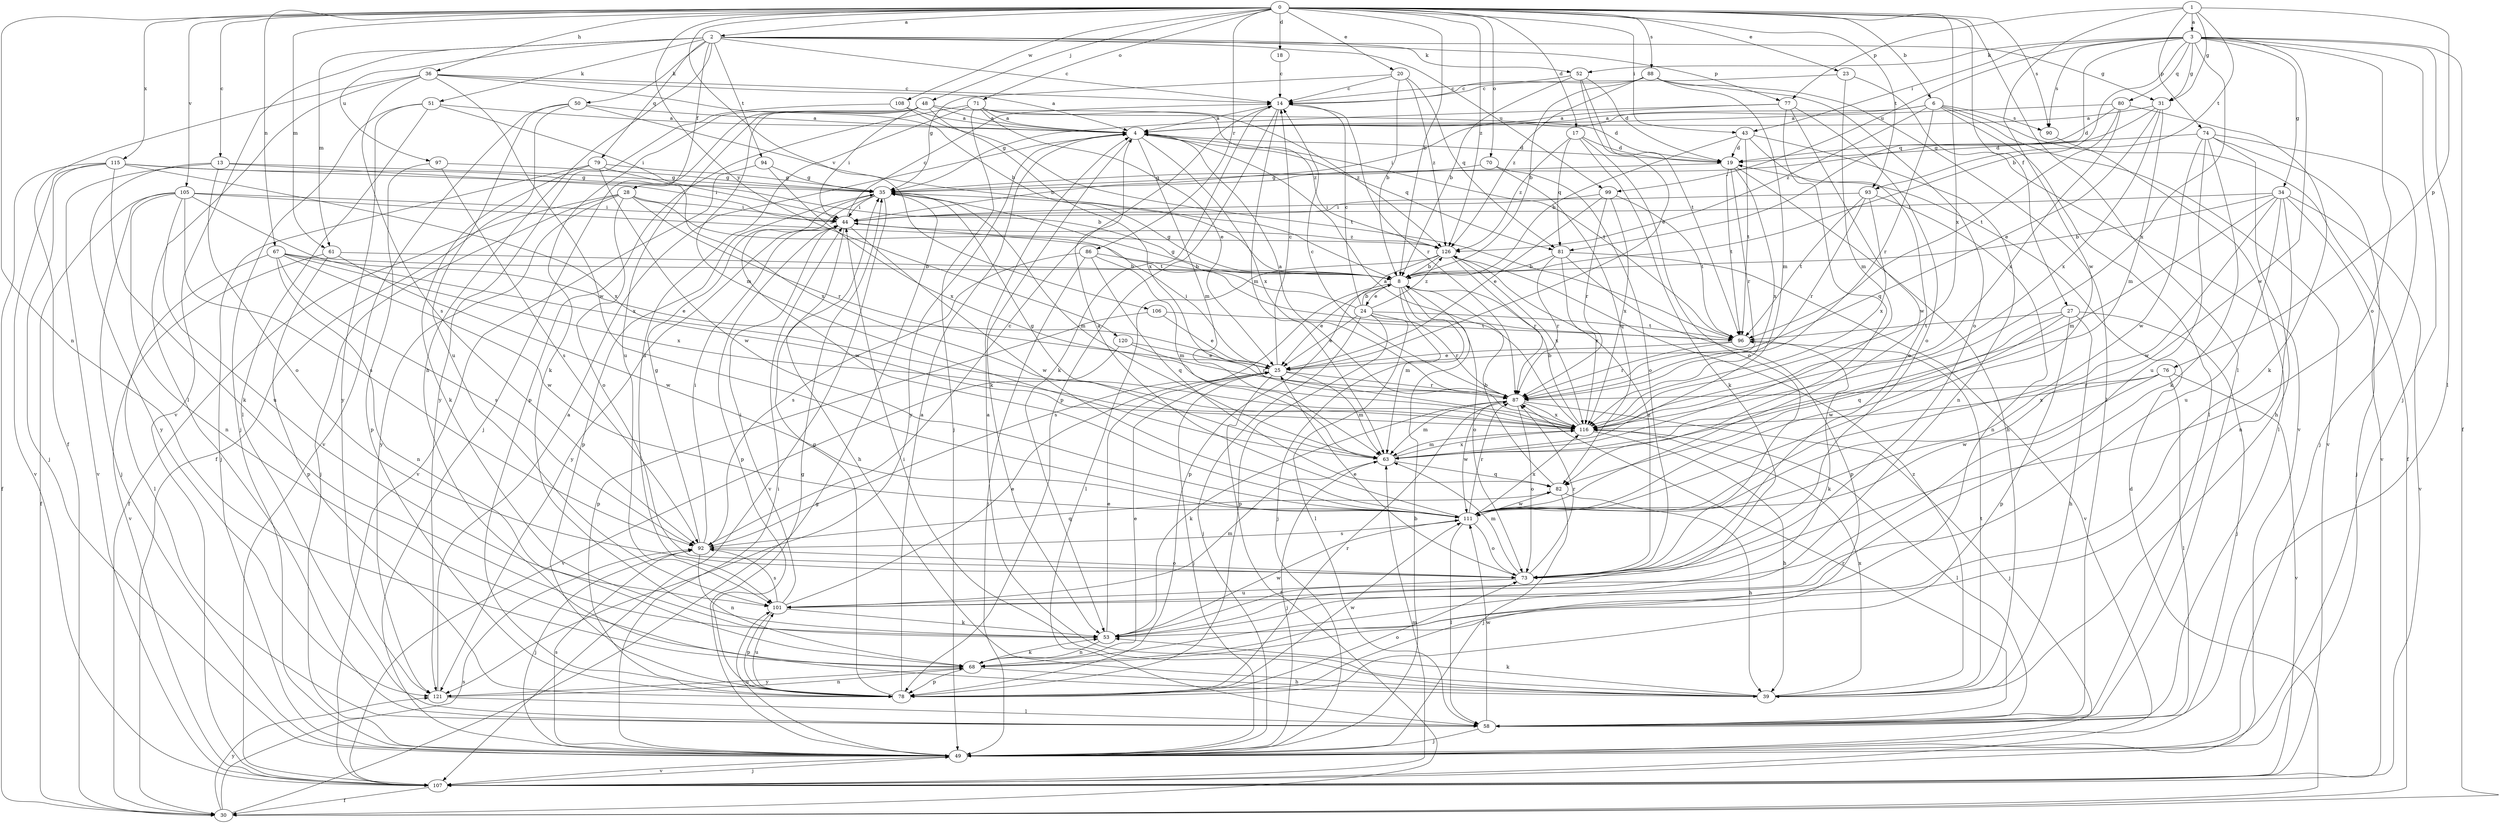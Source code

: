 strict digraph  {
0;
1;
2;
3;
4;
6;
8;
13;
14;
17;
18;
19;
20;
23;
24;
25;
27;
28;
30;
31;
34;
35;
36;
39;
43;
44;
48;
49;
50;
51;
52;
53;
58;
61;
63;
67;
68;
70;
71;
73;
74;
76;
77;
78;
79;
80;
81;
82;
86;
87;
88;
90;
92;
93;
94;
96;
97;
99;
101;
105;
106;
107;
108;
111;
115;
116;
120;
121;
126;
0 -> 2  [label=a];
0 -> 6  [label=b];
0 -> 8  [label=b];
0 -> 13  [label=c];
0 -> 17  [label=d];
0 -> 18  [label=d];
0 -> 20  [label=e];
0 -> 23  [label=e];
0 -> 27  [label=f];
0 -> 36  [label=h];
0 -> 43  [label=i];
0 -> 48  [label=j];
0 -> 58  [label=l];
0 -> 61  [label=m];
0 -> 67  [label=n];
0 -> 68  [label=n];
0 -> 70  [label=o];
0 -> 71  [label=o];
0 -> 86  [label=r];
0 -> 88  [label=s];
0 -> 90  [label=s];
0 -> 93  [label=t];
0 -> 105  [label=v];
0 -> 106  [label=v];
0 -> 108  [label=w];
0 -> 115  [label=x];
0 -> 116  [label=x];
0 -> 120  [label=y];
0 -> 126  [label=z];
1 -> 3  [label=a];
1 -> 31  [label=g];
1 -> 74  [label=p];
1 -> 76  [label=p];
1 -> 77  [label=p];
1 -> 93  [label=t];
1 -> 111  [label=w];
2 -> 14  [label=c];
2 -> 28  [label=f];
2 -> 31  [label=g];
2 -> 39  [label=h];
2 -> 50  [label=k];
2 -> 51  [label=k];
2 -> 52  [label=k];
2 -> 61  [label=m];
2 -> 77  [label=p];
2 -> 79  [label=q];
2 -> 94  [label=t];
2 -> 97  [label=u];
2 -> 99  [label=u];
2 -> 107  [label=v];
3 -> 8  [label=b];
3 -> 30  [label=f];
3 -> 31  [label=g];
3 -> 34  [label=g];
3 -> 43  [label=i];
3 -> 49  [label=j];
3 -> 52  [label=k];
3 -> 58  [label=l];
3 -> 73  [label=o];
3 -> 80  [label=q];
3 -> 81  [label=q];
3 -> 90  [label=s];
3 -> 99  [label=u];
3 -> 111  [label=w];
3 -> 116  [label=x];
4 -> 19  [label=d];
4 -> 53  [label=k];
4 -> 63  [label=m];
4 -> 81  [label=q];
4 -> 96  [label=t];
4 -> 116  [label=x];
4 -> 121  [label=y];
6 -> 4  [label=a];
6 -> 30  [label=f];
6 -> 44  [label=i];
6 -> 58  [label=l];
6 -> 87  [label=r];
6 -> 90  [label=s];
6 -> 107  [label=v];
6 -> 126  [label=z];
8 -> 24  [label=e];
8 -> 25  [label=e];
8 -> 35  [label=g];
8 -> 49  [label=j];
8 -> 63  [label=m];
8 -> 73  [label=o];
8 -> 92  [label=s];
13 -> 35  [label=g];
13 -> 44  [label=i];
13 -> 73  [label=o];
13 -> 107  [label=v];
13 -> 121  [label=y];
14 -> 4  [label=a];
14 -> 53  [label=k];
14 -> 63  [label=m];
14 -> 78  [label=p];
14 -> 87  [label=r];
17 -> 19  [label=d];
17 -> 53  [label=k];
17 -> 73  [label=o];
17 -> 81  [label=q];
17 -> 126  [label=z];
18 -> 14  [label=c];
19 -> 35  [label=g];
19 -> 39  [label=h];
19 -> 87  [label=r];
19 -> 96  [label=t];
19 -> 116  [label=x];
20 -> 8  [label=b];
20 -> 14  [label=c];
20 -> 35  [label=g];
20 -> 81  [label=q];
20 -> 126  [label=z];
23 -> 14  [label=c];
23 -> 63  [label=m];
23 -> 107  [label=v];
24 -> 8  [label=b];
24 -> 14  [label=c];
24 -> 25  [label=e];
24 -> 35  [label=g];
24 -> 49  [label=j];
24 -> 58  [label=l];
24 -> 78  [label=p];
24 -> 87  [label=r];
24 -> 96  [label=t];
24 -> 126  [label=z];
25 -> 14  [label=c];
25 -> 30  [label=f];
25 -> 44  [label=i];
25 -> 49  [label=j];
25 -> 63  [label=m];
25 -> 87  [label=r];
27 -> 39  [label=h];
27 -> 49  [label=j];
27 -> 78  [label=p];
27 -> 82  [label=q];
27 -> 96  [label=t];
27 -> 111  [label=w];
28 -> 30  [label=f];
28 -> 44  [label=i];
28 -> 49  [label=j];
28 -> 73  [label=o];
28 -> 87  [label=r];
28 -> 96  [label=t];
28 -> 121  [label=y];
30 -> 19  [label=d];
30 -> 35  [label=g];
30 -> 92  [label=s];
30 -> 121  [label=y];
31 -> 4  [label=a];
31 -> 25  [label=e];
31 -> 35  [label=g];
31 -> 63  [label=m];
31 -> 116  [label=x];
34 -> 8  [label=b];
34 -> 44  [label=i];
34 -> 49  [label=j];
34 -> 63  [label=m];
34 -> 68  [label=n];
34 -> 101  [label=u];
34 -> 107  [label=v];
34 -> 111  [label=w];
35 -> 44  [label=i];
35 -> 63  [label=m];
35 -> 78  [label=p];
35 -> 107  [label=v];
35 -> 111  [label=w];
36 -> 4  [label=a];
36 -> 8  [label=b];
36 -> 14  [label=c];
36 -> 30  [label=f];
36 -> 58  [label=l];
36 -> 92  [label=s];
36 -> 111  [label=w];
39 -> 4  [label=a];
39 -> 44  [label=i];
39 -> 53  [label=k];
39 -> 96  [label=t];
39 -> 116  [label=x];
39 -> 126  [label=z];
43 -> 8  [label=b];
43 -> 19  [label=d];
43 -> 68  [label=n];
43 -> 73  [label=o];
43 -> 96  [label=t];
44 -> 14  [label=c];
44 -> 39  [label=h];
44 -> 78  [label=p];
44 -> 111  [label=w];
44 -> 121  [label=y];
44 -> 126  [label=z];
48 -> 4  [label=a];
48 -> 44  [label=i];
48 -> 49  [label=j];
48 -> 53  [label=k];
48 -> 63  [label=m];
48 -> 101  [label=u];
48 -> 116  [label=x];
48 -> 126  [label=z];
49 -> 8  [label=b];
49 -> 35  [label=g];
49 -> 44  [label=i];
49 -> 92  [label=s];
49 -> 101  [label=u];
49 -> 107  [label=v];
50 -> 4  [label=a];
50 -> 8  [label=b];
50 -> 30  [label=f];
50 -> 101  [label=u];
50 -> 107  [label=v];
51 -> 4  [label=a];
51 -> 44  [label=i];
51 -> 49  [label=j];
51 -> 58  [label=l];
51 -> 121  [label=y];
52 -> 8  [label=b];
52 -> 14  [label=c];
52 -> 19  [label=d];
52 -> 25  [label=e];
52 -> 96  [label=t];
53 -> 25  [label=e];
53 -> 68  [label=n];
53 -> 111  [label=w];
58 -> 49  [label=j];
58 -> 87  [label=r];
58 -> 111  [label=w];
61 -> 8  [label=b];
61 -> 78  [label=p];
61 -> 107  [label=v];
61 -> 111  [label=w];
63 -> 35  [label=g];
63 -> 49  [label=j];
63 -> 82  [label=q];
63 -> 116  [label=x];
67 -> 8  [label=b];
67 -> 25  [label=e];
67 -> 58  [label=l];
67 -> 68  [label=n];
67 -> 92  [label=s];
67 -> 111  [label=w];
67 -> 116  [label=x];
68 -> 25  [label=e];
68 -> 39  [label=h];
68 -> 53  [label=k];
68 -> 78  [label=p];
68 -> 121  [label=y];
70 -> 35  [label=g];
70 -> 73  [label=o];
70 -> 82  [label=q];
71 -> 4  [label=a];
71 -> 19  [label=d];
71 -> 25  [label=e];
71 -> 49  [label=j];
71 -> 78  [label=p];
71 -> 101  [label=u];
71 -> 126  [label=z];
73 -> 25  [label=e];
73 -> 63  [label=m];
73 -> 87  [label=r];
73 -> 101  [label=u];
73 -> 126  [label=z];
74 -> 19  [label=d];
74 -> 39  [label=h];
74 -> 49  [label=j];
74 -> 53  [label=k];
74 -> 101  [label=u];
74 -> 107  [label=v];
74 -> 111  [label=w];
76 -> 58  [label=l];
76 -> 87  [label=r];
76 -> 107  [label=v];
76 -> 111  [label=w];
76 -> 116  [label=x];
77 -> 4  [label=a];
77 -> 35  [label=g];
77 -> 73  [label=o];
77 -> 82  [label=q];
77 -> 111  [label=w];
78 -> 4  [label=a];
78 -> 35  [label=g];
78 -> 73  [label=o];
78 -> 87  [label=r];
78 -> 101  [label=u];
78 -> 111  [label=w];
79 -> 35  [label=g];
79 -> 49  [label=j];
79 -> 53  [label=k];
79 -> 111  [label=w];
79 -> 116  [label=x];
80 -> 4  [label=a];
80 -> 19  [label=d];
80 -> 53  [label=k];
80 -> 96  [label=t];
80 -> 116  [label=x];
81 -> 8  [label=b];
81 -> 78  [label=p];
81 -> 87  [label=r];
81 -> 107  [label=v];
81 -> 116  [label=x];
82 -> 8  [label=b];
82 -> 39  [label=h];
82 -> 49  [label=j];
82 -> 111  [label=w];
86 -> 8  [label=b];
86 -> 49  [label=j];
86 -> 63  [label=m];
86 -> 82  [label=q];
86 -> 92  [label=s];
87 -> 4  [label=a];
87 -> 14  [label=c];
87 -> 49  [label=j];
87 -> 53  [label=k];
87 -> 63  [label=m];
87 -> 73  [label=o];
87 -> 111  [label=w];
87 -> 116  [label=x];
88 -> 8  [label=b];
88 -> 14  [label=c];
88 -> 58  [label=l];
88 -> 63  [label=m];
88 -> 73  [label=o];
88 -> 126  [label=z];
90 -> 58  [label=l];
92 -> 14  [label=c];
92 -> 35  [label=g];
92 -> 44  [label=i];
92 -> 49  [label=j];
92 -> 68  [label=n];
92 -> 73  [label=o];
92 -> 82  [label=q];
93 -> 44  [label=i];
93 -> 68  [label=n];
93 -> 87  [label=r];
93 -> 96  [label=t];
93 -> 116  [label=x];
94 -> 35  [label=g];
94 -> 107  [label=v];
94 -> 116  [label=x];
96 -> 25  [label=e];
96 -> 53  [label=k];
96 -> 87  [label=r];
97 -> 35  [label=g];
97 -> 78  [label=p];
97 -> 92  [label=s];
99 -> 25  [label=e];
99 -> 44  [label=i];
99 -> 87  [label=r];
99 -> 96  [label=t];
99 -> 116  [label=x];
101 -> 25  [label=e];
101 -> 44  [label=i];
101 -> 53  [label=k];
101 -> 63  [label=m];
101 -> 78  [label=p];
101 -> 92  [label=s];
105 -> 30  [label=f];
105 -> 44  [label=i];
105 -> 49  [label=j];
105 -> 68  [label=n];
105 -> 92  [label=s];
105 -> 101  [label=u];
105 -> 116  [label=x];
105 -> 126  [label=z];
106 -> 25  [label=e];
106 -> 78  [label=p];
106 -> 96  [label=t];
107 -> 30  [label=f];
107 -> 49  [label=j];
107 -> 63  [label=m];
108 -> 4  [label=a];
108 -> 96  [label=t];
108 -> 121  [label=y];
111 -> 4  [label=a];
111 -> 58  [label=l];
111 -> 73  [label=o];
111 -> 87  [label=r];
111 -> 92  [label=s];
111 -> 116  [label=x];
115 -> 8  [label=b];
115 -> 30  [label=f];
115 -> 35  [label=g];
115 -> 49  [label=j];
115 -> 53  [label=k];
115 -> 107  [label=v];
115 -> 116  [label=x];
116 -> 4  [label=a];
116 -> 8  [label=b];
116 -> 39  [label=h];
116 -> 58  [label=l];
116 -> 63  [label=m];
120 -> 25  [label=e];
120 -> 87  [label=r];
120 -> 107  [label=v];
121 -> 4  [label=a];
121 -> 58  [label=l];
121 -> 68  [label=n];
126 -> 8  [label=b];
126 -> 58  [label=l];
126 -> 78  [label=p];
126 -> 87  [label=r];
126 -> 116  [label=x];
}
